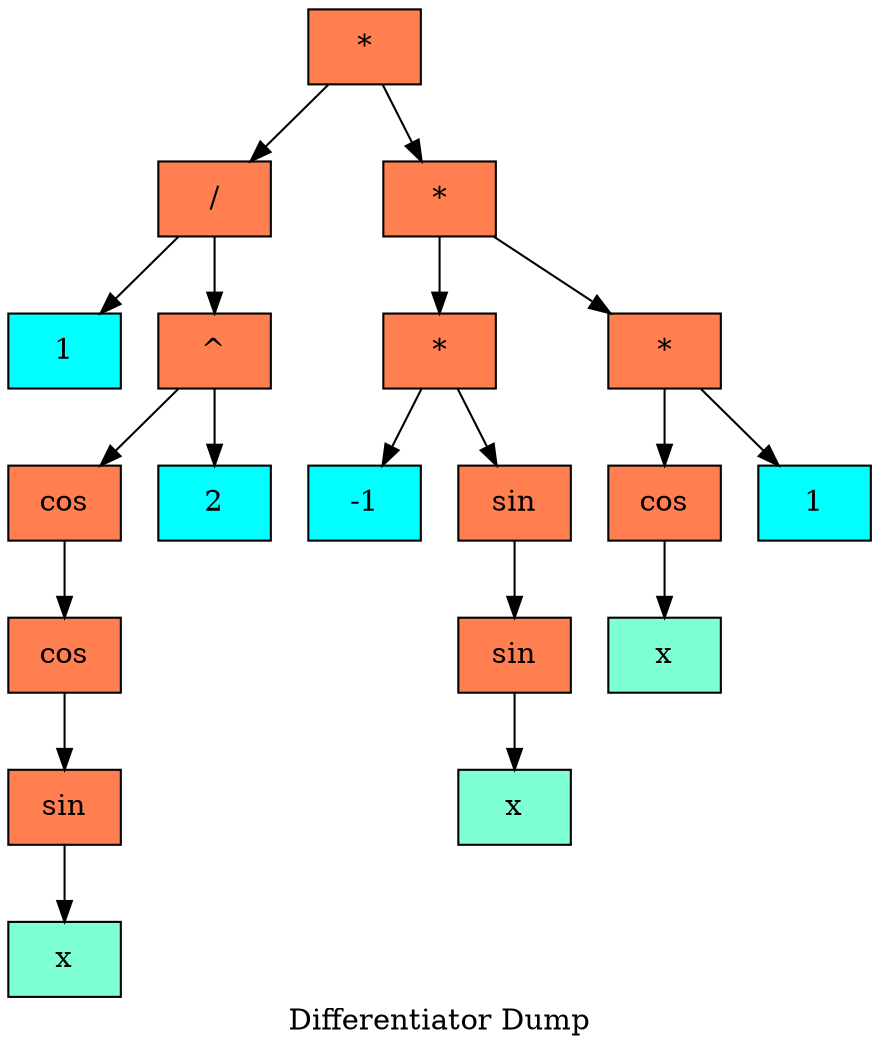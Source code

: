  digraph tree  {
  node[   shape     = "Mrecord",  style     = "filled",  fillcolor = "aqua",  fontcolor = "#000000",  margin    = "0.075"];
  rankdir   = "TB";

  label     = "Differentiator Dump";
"node4" [shape = "record", label = "{*}", fillcolor = "coral"]
"node5" [shape = "record", label = "{/}", fillcolor = "coral"]
"node6" [shape = "record", label = "{1}", fillcolor = "aqua"]
"node5" -> "node6"
"node7" [shape = "record", label = "{^}", fillcolor = "coral"]
"node8" [shape = "record", label = "{cos}", fillcolor = "coral"]
"node9" [shape = "record", label = "{cos}", fillcolor = "coral"]
"node10" [shape = "record", label = "{sin}", fillcolor = "coral"]
"node11" [shape = "record", label = "{x}", fillcolor = "aquamarine"]
"node10" -> "node11"
"node9" -> "node10"
"node8" -> "node9"
"node7" -> "node8"
"node12" [shape = "record", label = "{2}", fillcolor = "aqua"]
"node7" -> "node12"
"node5" -> "node7"
"node4" -> "node5"
"node13" [shape = "record", label = "{*}", fillcolor = "coral"]
"node14" [shape = "record", label = "{*}", fillcolor = "coral"]
"node15" [shape = "record", label = "{-1}", fillcolor = "aqua"]
"node14" -> "node15"
"node16" [shape = "record", label = "{sin}", fillcolor = "coral"]
"node17" [shape = "record", label = "{sin}", fillcolor = "coral"]
"node18" [shape = "record", label = "{x}", fillcolor = "aquamarine"]
"node17" -> "node18"
"node16" -> "node17"
"node14" -> "node16"
"node13" -> "node14"
"node19" [shape = "record", label = "{*}", fillcolor = "coral"]
"node20" [shape = "record", label = "{cos}", fillcolor = "coral"]
"node21" [shape = "record", label = "{x}", fillcolor = "aquamarine"]
"node20" -> "node21"
"node19" -> "node20"
"node22" [shape = "record", label = "{1}", fillcolor = "aqua"]
"node19" -> "node22"
"node13" -> "node19"
"node4" -> "node13"
  }